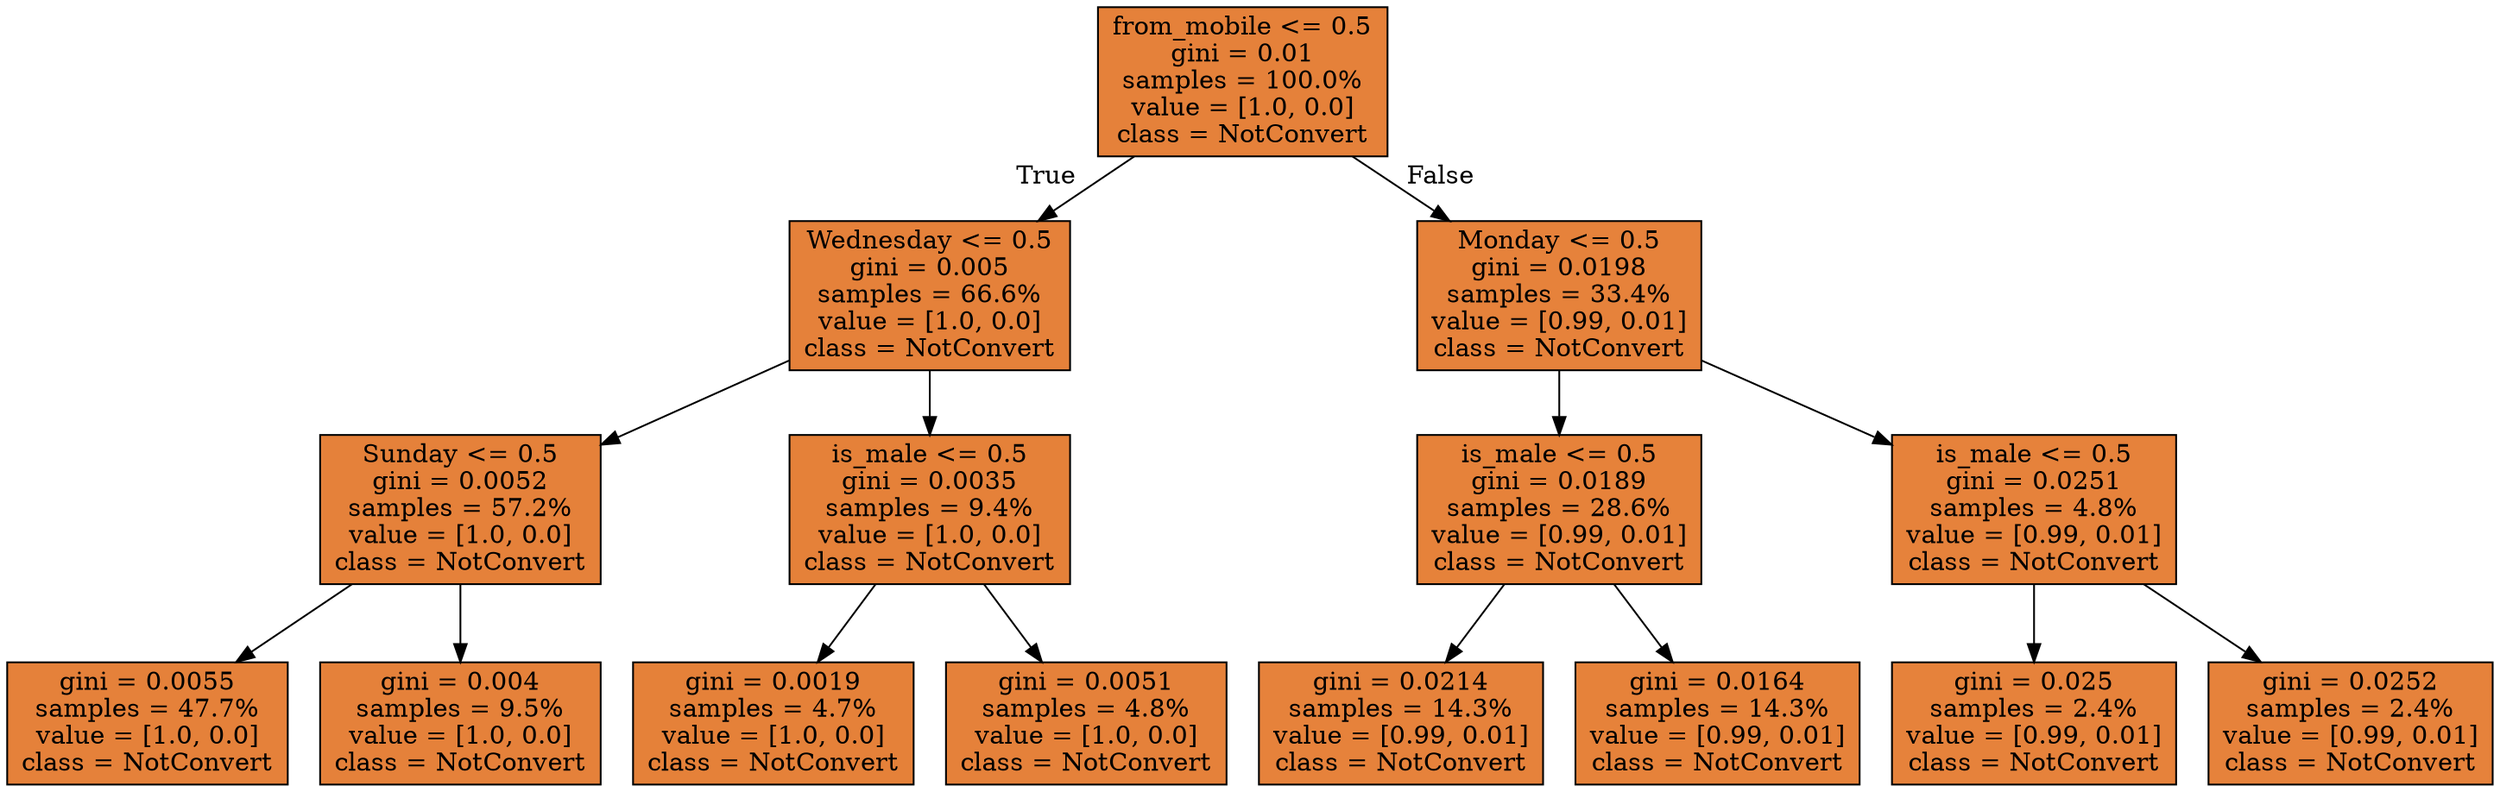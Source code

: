 digraph Tree {
node [shape=box, style="filled", color="black"] ;
graph [ranksep=equally, splines=polyline] ;
0 [label="from_mobile <= 0.5\ngini = 0.01\nsamples = 100.0%\nvalue = [1.0, 0.0]\nclass = NotConvert", fillcolor="#e58139fe"] ;
1 [label="Wednesday <= 0.5\ngini = 0.005\nsamples = 66.6%\nvalue = [1.0, 0.0]\nclass = NotConvert", fillcolor="#e58139fe"] ;
0 -> 1 [labeldistance=2.5, labelangle=45, headlabel="True"] ;
2 [label="Sunday <= 0.5\ngini = 0.0052\nsamples = 57.2%\nvalue = [1.0, 0.0]\nclass = NotConvert", fillcolor="#e58139fe"] ;
1 -> 2 ;
3 [label="gini = 0.0055\nsamples = 47.7%\nvalue = [1.0, 0.0]\nclass = NotConvert", fillcolor="#e58139fe"] ;
2 -> 3 ;
4 [label="gini = 0.004\nsamples = 9.5%\nvalue = [1.0, 0.0]\nclass = NotConvert", fillcolor="#e58139fe"] ;
2 -> 4 ;
5 [label="is_male <= 0.5\ngini = 0.0035\nsamples = 9.4%\nvalue = [1.0, 0.0]\nclass = NotConvert", fillcolor="#e58139ff"] ;
1 -> 5 ;
6 [label="gini = 0.0019\nsamples = 4.7%\nvalue = [1.0, 0.0]\nclass = NotConvert", fillcolor="#e58139ff"] ;
5 -> 6 ;
7 [label="gini = 0.0051\nsamples = 4.8%\nvalue = [1.0, 0.0]\nclass = NotConvert", fillcolor="#e58139fe"] ;
5 -> 7 ;
8 [label="Monday <= 0.5\ngini = 0.0198\nsamples = 33.4%\nvalue = [0.99, 0.01]\nclass = NotConvert", fillcolor="#e58139fc"] ;
0 -> 8 [labeldistance=2.5, labelangle=-45, headlabel="False"] ;
9 [label="is_male <= 0.5\ngini = 0.0189\nsamples = 28.6%\nvalue = [0.99, 0.01]\nclass = NotConvert", fillcolor="#e58139fd"] ;
8 -> 9 ;
10 [label="gini = 0.0214\nsamples = 14.3%\nvalue = [0.99, 0.01]\nclass = NotConvert", fillcolor="#e58139fc"] ;
9 -> 10 ;
11 [label="gini = 0.0164\nsamples = 14.3%\nvalue = [0.99, 0.01]\nclass = NotConvert", fillcolor="#e58139fd"] ;
9 -> 11 ;
12 [label="is_male <= 0.5\ngini = 0.0251\nsamples = 4.8%\nvalue = [0.99, 0.01]\nclass = NotConvert", fillcolor="#e58139fc"] ;
8 -> 12 ;
13 [label="gini = 0.025\nsamples = 2.4%\nvalue = [0.99, 0.01]\nclass = NotConvert", fillcolor="#e58139fc"] ;
12 -> 13 ;
14 [label="gini = 0.0252\nsamples = 2.4%\nvalue = [0.99, 0.01]\nclass = NotConvert", fillcolor="#e58139fc"] ;
12 -> 14 ;
{rank=same ; 0} ;
{rank=same ; 1; 8} ;
{rank=same ; 2; 5; 9; 12} ;
{rank=same ; 3; 4; 6; 7; 10; 11; 13; 14} ;
}